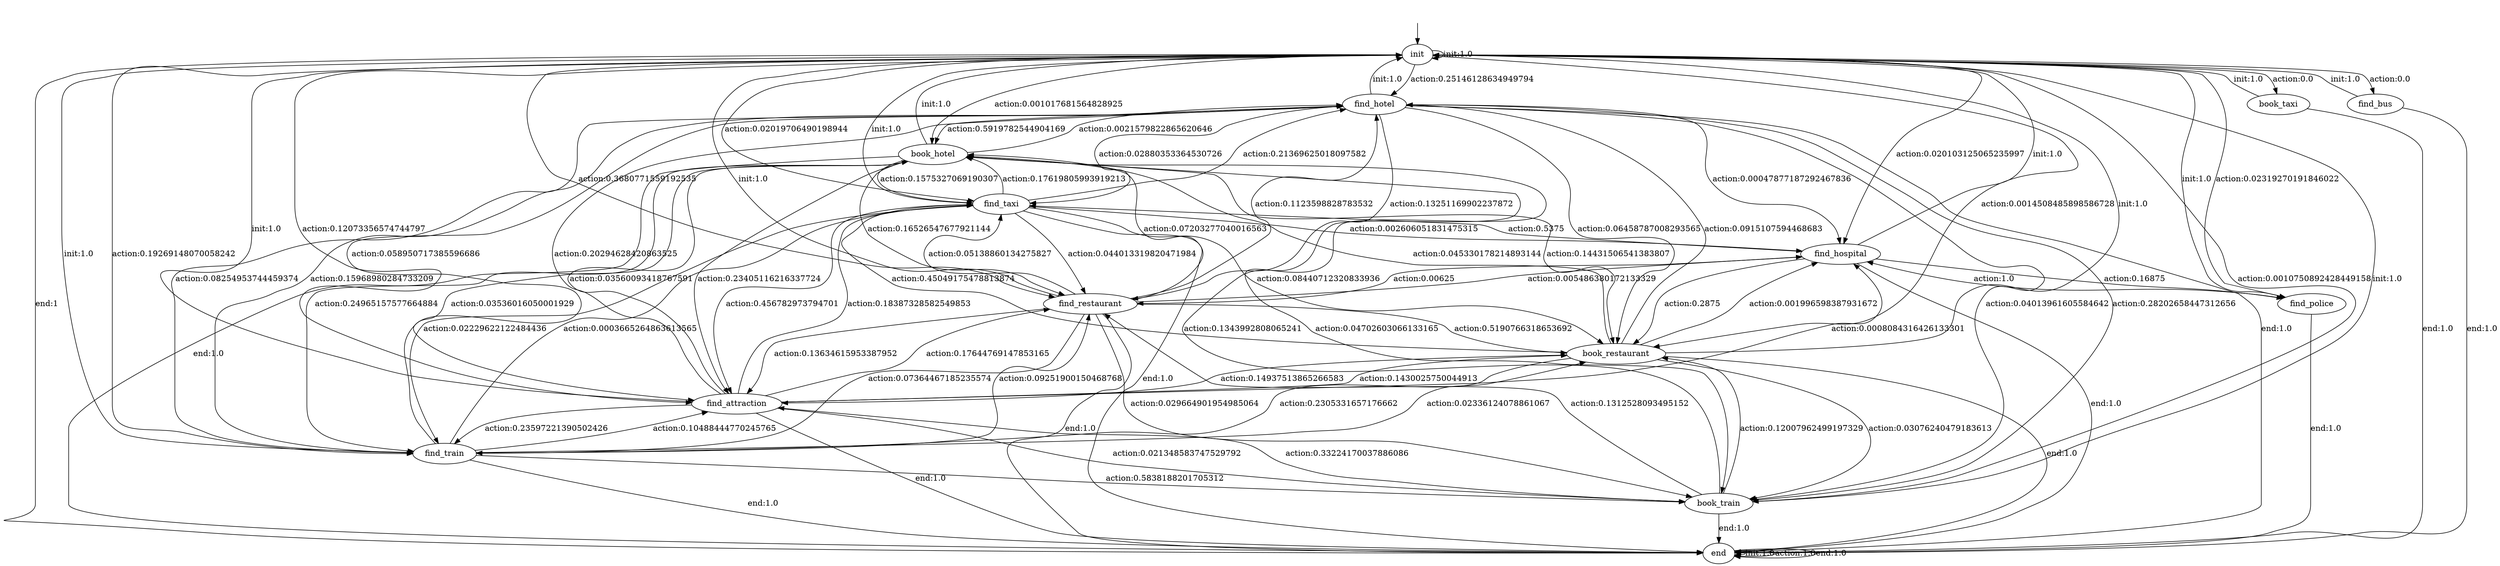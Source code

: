 digraph learned_mdp {
s0 [label="init"];
s1 [label="find_hotel"];
s2 [label="book_hotel"];
s3 [label="find_train"];
s4 [label="book_train"];
s5 [label="find_attraction"];
s6 [label="find_restaurant"];
s7 [label="book_restaurant"];
s8 [label="find_hospital"];
s9 [label="book_taxi"];
s10 [label="find_taxi"];
s11 [label="find_bus"];
s12 [label="find_police"];
s13 [label="end"];
s0 -> s0  [label="init:1.0"];
s0 -> s1  [label="action:0.25146128634949794"];
s0 -> s2  [label="action:0.001017681564828925"];
s0 -> s3  [label="action:0.19269148070058242"];
s0 -> s4  [label="action:0.0010750892428449158"];
s0 -> s5  [label="action:0.12073356574744797"];
s0 -> s6  [label="action:0.3680771559192535"];
s0 -> s7  [label="action:0.0014508485898586728"];
s0 -> s8  [label="action:0.020103125065235997"];
s0 -> s9  [label="action:0.0"];
s0 -> s10  [label="action:0.02019706490198944"];
s0 -> s11  [label="action:0.0"];
s0 -> s12  [label="action:0.02319270191846022"];
s0 -> s13  [label="end:1"];
s1 -> s0  [label="init:1.0"];
s1 -> s2  [label="action:0.5919782544904169"];
s1 -> s3  [label="action:0.08254953744459374"];
s1 -> s4  [label="action:0.04013961605584642"];
s1 -> s5  [label="action:0.058950717385596686"];
s1 -> s6  [label="action:0.13251169902237872"];
s1 -> s7  [label="action:0.06458787008293565"];
s1 -> s8  [label="action:0.00047877187292467836"];
s1 -> s10  [label="action:0.02880353364530726"];
s1 -> s13 [label="end:1.0"];
s2 -> s0  [label="init:1.0"];
s2 -> s1  [label="action:0.0021579822865620646"];
s2 -> s3  [label="action:0.24965157577664884"];
s2 -> s4  [label="action:0.04702603066133165"];
s2 -> s5  [label="action:0.23405116216337724"];
s2 -> s6  [label="action:0.16526547677921144"];
s2 -> s7  [label="action:0.14431506541383807"];
s2 -> s10  [label="action:0.1575327069190307"];
s2 -> s13 [label="end:1.0"];
s3 -> s0  [label="init:1.0"];
s3 -> s1  [label="action:0.15968980284733209"];
s3 -> s2  [label="action:0.03536016050001929"];
s3 -> s4  [label="action:0.5838188201705312"];
s3 -> s5  [label="action:0.10488444770245765"];
s3 -> s6  [label="action:0.09251900150468768"];
s3 -> s7  [label="action:0.02336124078861067"];
s3 -> s10  [label="action:0.0003665264863613565"];
s3 -> s13 [label="end:1.0"];
s4 -> s0  [label="init:1.0"];
s4 -> s1  [label="action:0.28202658447312656"];
s4 -> s2  [label="action:0.1343992808065241"];
s4 -> s5  [label="action:0.33224170037886086"];
s4 -> s6  [label="action:0.1312528093495152"];
s4 -> s7  [label="action:0.12007962499197329"];
s4 -> s13 [label="end:1.0"];
s5 -> s0  [label="init:1.0"];
s5 -> s1  [label="action:0.20294628420863525"];
s5 -> s2  [label="action:0.03560093418767591"];
s5 -> s3  [label="action:0.23597221390502426"];
s5 -> s4  [label="action:0.021348583747529792"];
s5 -> s6  [label="action:0.17644769147853165"];
s5 -> s7  [label="action:0.1430025750044913"];
s5 -> s8  [label="action:0.0008084316426133301"];
s5 -> s10  [label="action:0.18387328582549853"];
s5 -> s13 [label="end:1.0"];
s6 -> s0  [label="init:1.0"];
s6 -> s1  [label="action:0.1123598828783532"];
s6 -> s2  [label="action:0.07203277040016563"];
s6 -> s3  [label="action:0.07364467185235574"];
s6 -> s4  [label="action:0.029664901954985064"];
s6 -> s5  [label="action:0.13634615953387952"];
s6 -> s7  [label="action:0.5190766318653692"];
s6 -> s8  [label="action:0.005486380172133329"];
s6 -> s10  [label="action:0.05138860134275827"];
s6 -> s13 [label="end:1.0"];
s7 -> s0  [label="init:1.0"];
s7 -> s1  [label="action:0.0915107594468683"];
s7 -> s2  [label="action:0.045330178214893144"];
s7 -> s3  [label="action:0.2305331657176662"];
s7 -> s4  [label="action:0.03076240479183613"];
s7 -> s5  [label="action:0.14937513865266583"];
s7 -> s8  [label="action:0.001996598387931672"];
s7 -> s10  [label="action:0.45049175478813874"];
s7 -> s13 [label="end:1.0"];
s8 -> s0  [label="init:1.0"];
s8 -> s6  [label="action:0.00625"];
s8 -> s7  [label="action:0.2875"];
s8 -> s10  [label="action:0.5375"];
s8 -> s12  [label="action:0.16875"];
s8 -> s13 [label="end:1.0"];
s9 -> s0  [label="init:1.0"];
s9 -> s13 [label="end:1.0"];
s10 -> s0  [label="init:1.0"];
s10 -> s1  [label="action:0.21369625018097582"];
s10 -> s2  [label="action:0.17619805993919213"];
s10 -> s3  [label="action:0.02229622122484436"];
s10 -> s5  [label="action:0.456782973794701"];
s10 -> s6  [label="action:0.044013319820471984"];
s10 -> s7  [label="action:0.08440712320833936"];
s10 -> s8  [label="action:0.002606051831475315"];
s10 -> s13 [label="end:1.0"];
s11 -> s0  [label="init:1.0"];
s11 -> s13 [label="end:1.0"];
s12 -> s0  [label="init:1.0"];
s12 -> s8  [label="action:1.0"];
s12 -> s13 [label="end:1.0"];
s13 -> s13 [label="init:1.0"];
s13 -> s13  [label="action:1.0"];
s13 -> s13  [label="end:1.0"];
__start0 [label="", shape=none];
__start0 -> s0  [label=""];
}